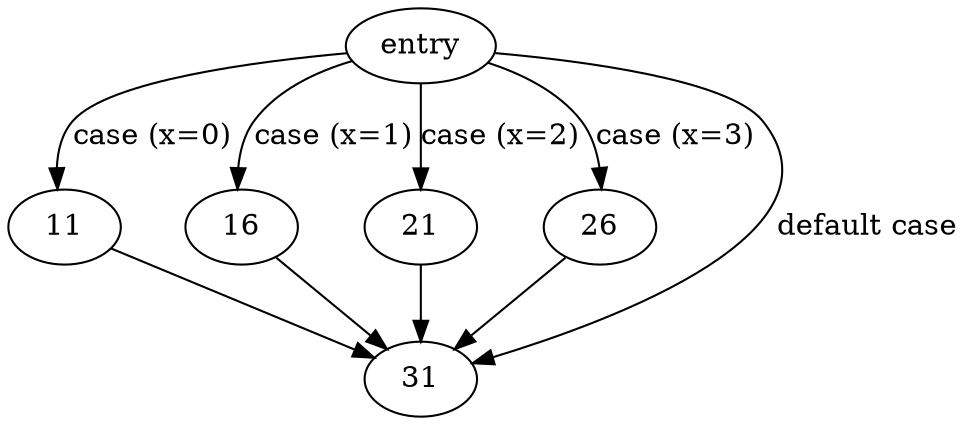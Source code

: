 digraph "completionColumn" {
	// Node definitions.
	3 [label=entry];
	11;
	16;
	21;
	26;
	31;

	// Edge definitions.
	3 -> 11 [label="case (x=0)"];
	3 -> 16 [label="case (x=1)"];
	3 -> 21 [label="case (x=2)"];
	3 -> 26 [label="case (x=3)"];
	3 -> 31 [label="default case"];
	11 -> 31;
	16 -> 31;
	21 -> 31;
	26 -> 31;
}